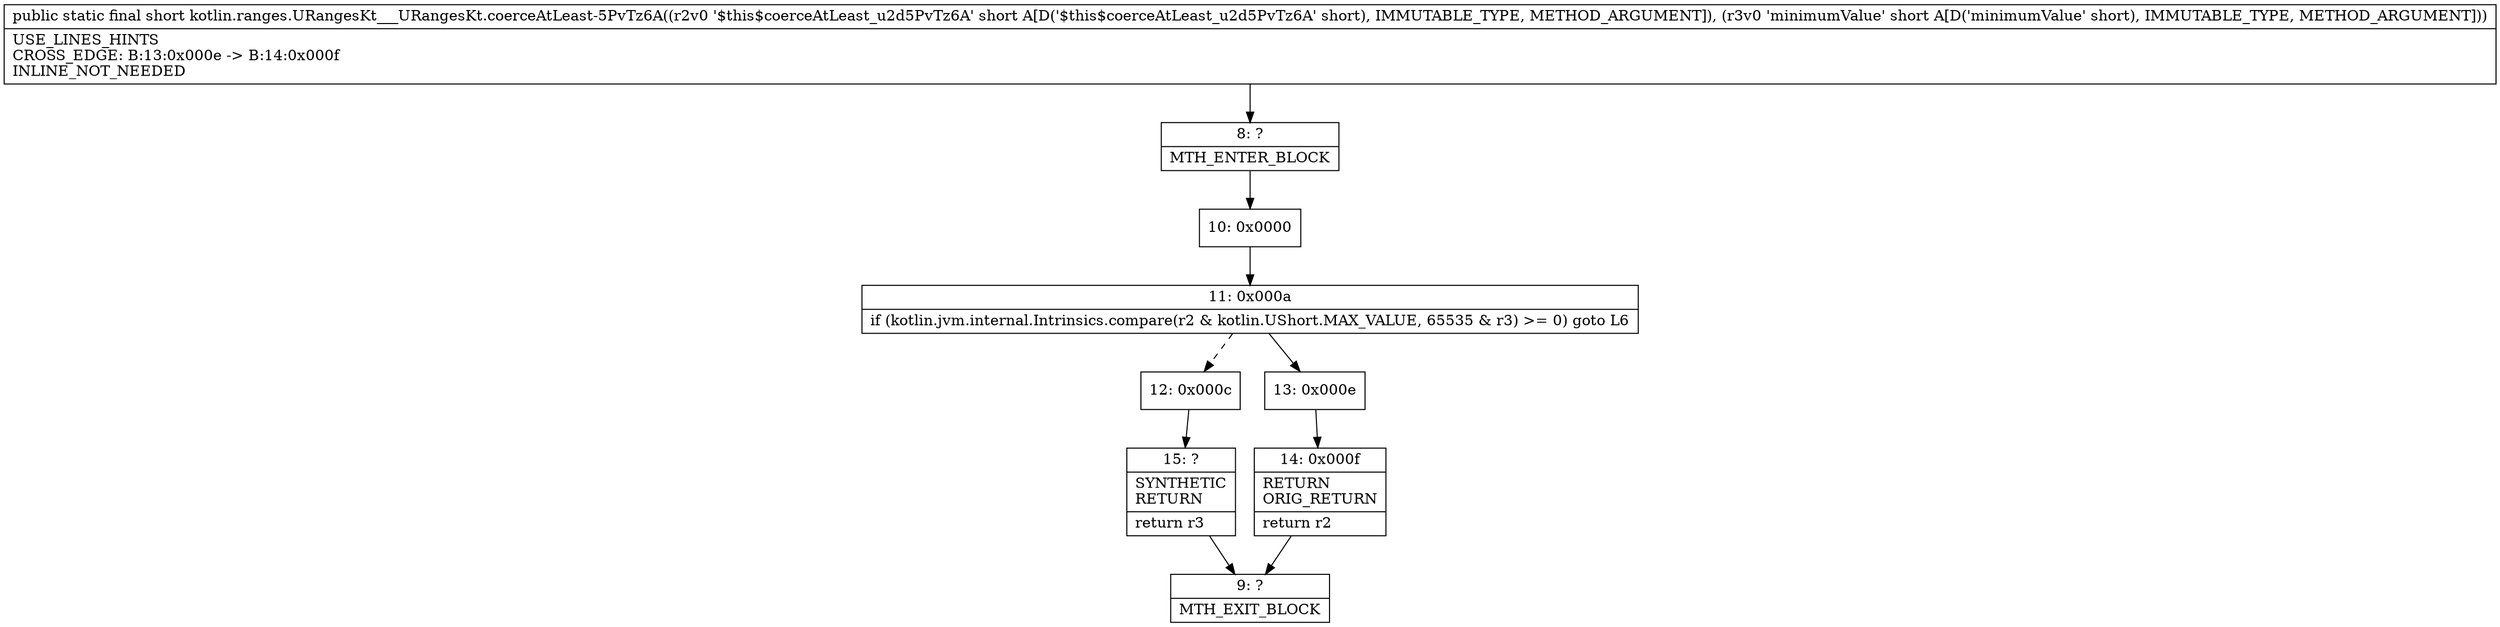 digraph "CFG forkotlin.ranges.URangesKt___URangesKt.coerceAtLeast\-5PvTz6A(SS)S" {
Node_8 [shape=record,label="{8\:\ ?|MTH_ENTER_BLOCK\l}"];
Node_10 [shape=record,label="{10\:\ 0x0000}"];
Node_11 [shape=record,label="{11\:\ 0x000a|if (kotlin.jvm.internal.Intrinsics.compare(r2 & kotlin.UShort.MAX_VALUE, 65535 & r3) \>= 0) goto L6\l}"];
Node_12 [shape=record,label="{12\:\ 0x000c}"];
Node_15 [shape=record,label="{15\:\ ?|SYNTHETIC\lRETURN\l|return r3\l}"];
Node_9 [shape=record,label="{9\:\ ?|MTH_EXIT_BLOCK\l}"];
Node_13 [shape=record,label="{13\:\ 0x000e}"];
Node_14 [shape=record,label="{14\:\ 0x000f|RETURN\lORIG_RETURN\l|return r2\l}"];
MethodNode[shape=record,label="{public static final short kotlin.ranges.URangesKt___URangesKt.coerceAtLeast\-5PvTz6A((r2v0 '$this$coerceAtLeast_u2d5PvTz6A' short A[D('$this$coerceAtLeast_u2d5PvTz6A' short), IMMUTABLE_TYPE, METHOD_ARGUMENT]), (r3v0 'minimumValue' short A[D('minimumValue' short), IMMUTABLE_TYPE, METHOD_ARGUMENT]))  | USE_LINES_HINTS\lCROSS_EDGE: B:13:0x000e \-\> B:14:0x000f\lINLINE_NOT_NEEDED\l}"];
MethodNode -> Node_8;Node_8 -> Node_10;
Node_10 -> Node_11;
Node_11 -> Node_12[style=dashed];
Node_11 -> Node_13;
Node_12 -> Node_15;
Node_15 -> Node_9;
Node_13 -> Node_14;
Node_14 -> Node_9;
}

